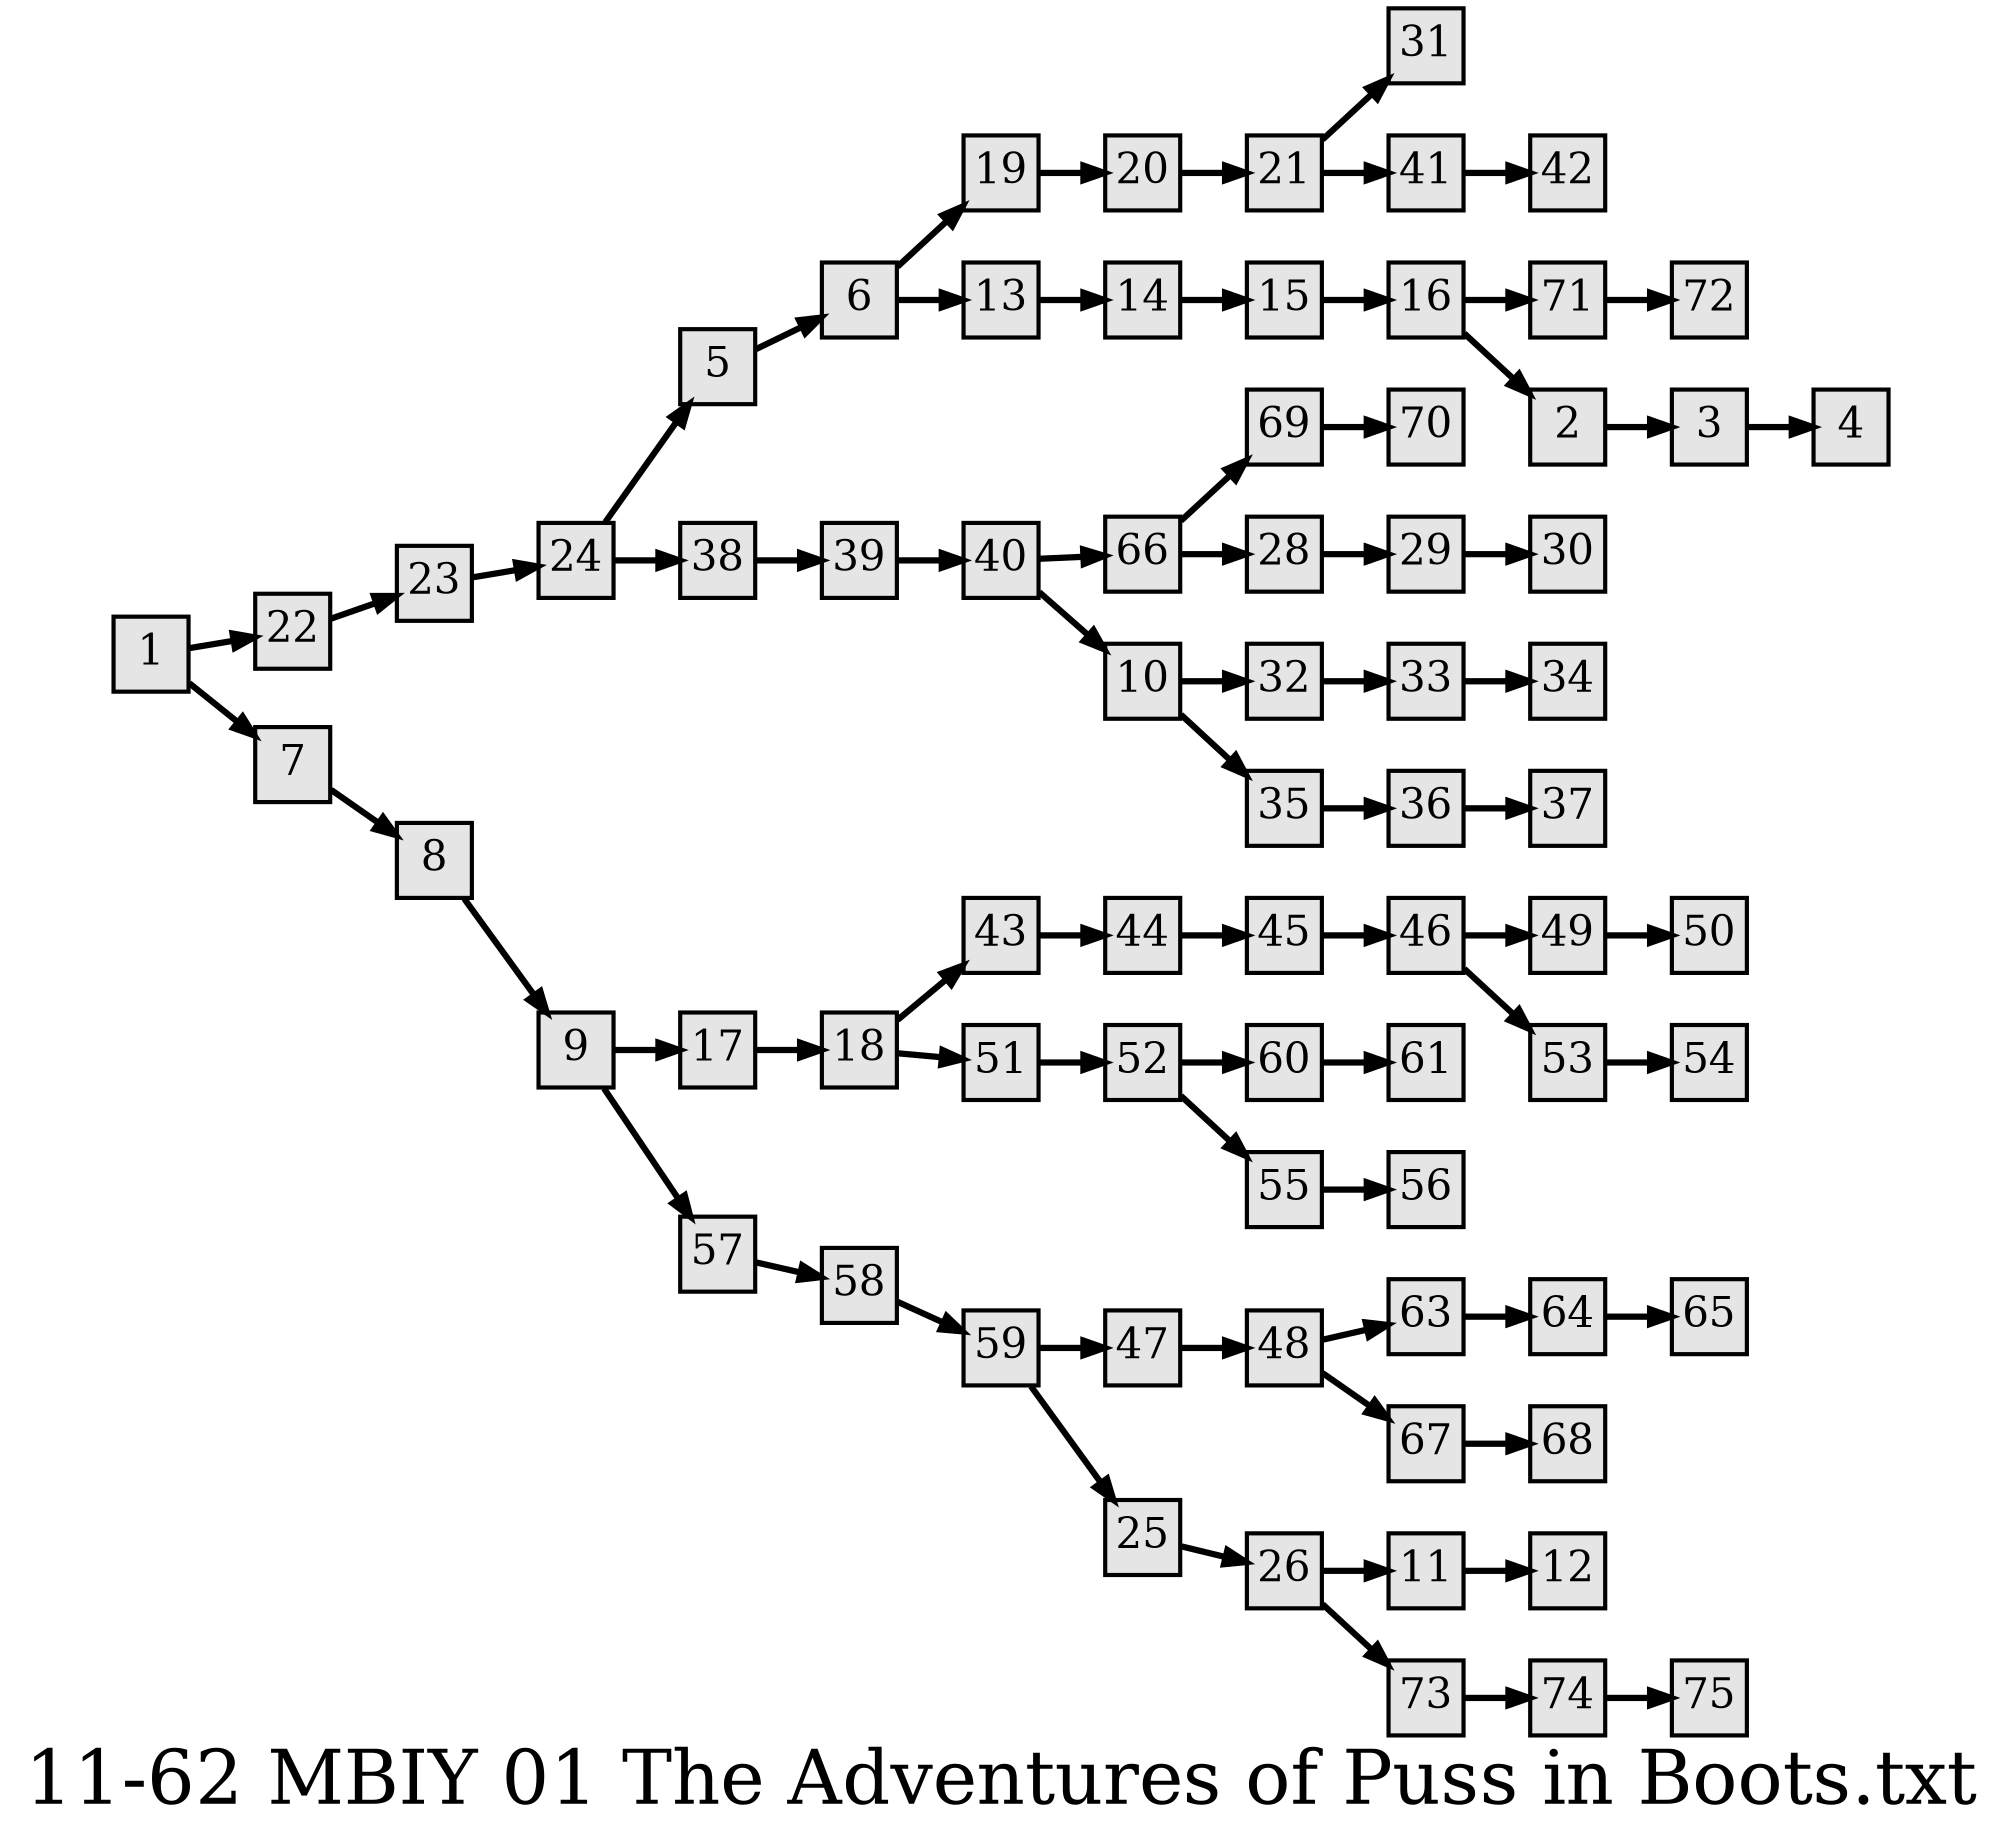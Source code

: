 digraph g{
  graph [ label="11-62 MBIY 01 The Adventures of Puss in Boots.txt" rankdir=LR, ordering=out, fontsize=36, nodesep="0.35", ranksep="0.45"];
  node  [shape=rect, penwidth=2, fontsize=20, style=filled, fillcolor=grey90, margin="0,0", labelfloat=true, regular=true, fixedsize=true];
  edge  [labelfloat=true, penwidth=3, fontsize=12];

  1 -> 22;
  1 -> 7;
  2 -> 3;
  3 -> 4;
  5 -> 6;
  6 -> 19;
  6 -> 13;
  7 -> 8;
  8 -> 9;
  9 -> 17;
  9 -> 57;
  10 -> 32;
  10 -> 35;
  11 -> 12;
  13 -> 14;
  14 -> 15;
  15 -> 16;
  16 -> 71;
  16 -> 2;
  17 -> 18;
  18 -> 43;
  18 -> 51;
  19 -> 20;
  20 -> 21;
  21 -> 31;
  21 -> 41;
  22 -> 23;
  23 -> 24;
  24 -> 5;
  24 -> 38;
  25 -> 26;
  26 -> 11;
  26 -> 73;
  28 -> 29;
  29 -> 30;
  32 -> 33;
  33 -> 34;
  35 -> 36;
  36 -> 37;
  38 -> 39;
  39 -> 40;
  40 -> 66;
  40 -> 10;
  41 -> 42;
  43 -> 44;
  44 -> 45;
  45 -> 46;
  46 -> 49;
  46 -> 53;
  47 -> 48;
  48 -> 63;
  48 -> 67;
  49 -> 50;
  51 -> 52;
  52 -> 60;
  52 -> 55;
  53 -> 54;
  55 -> 56;
  57 -> 58;
  58 -> 59;
  59 -> 47;
  59 -> 25;
  60 -> 61;
  63 -> 64;
  64 -> 65;
  66 -> 69;
  66 -> 28;
  67 -> 68;
  69 -> 70;
  71 -> 72;
  73 -> 74;
  74 -> 75;
}

